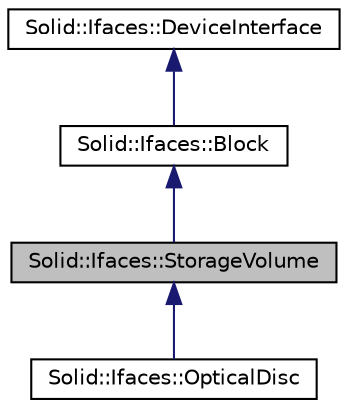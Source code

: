 digraph "Solid::Ifaces::StorageVolume"
{
  edge [fontname="Helvetica",fontsize="10",labelfontname="Helvetica",labelfontsize="10"];
  node [fontname="Helvetica",fontsize="10",shape=record];
  Node0 [label="Solid::Ifaces::StorageVolume",height=0.2,width=0.4,color="black", fillcolor="grey75", style="filled", fontcolor="black"];
  Node1 -> Node0 [dir="back",color="midnightblue",fontsize="10",style="solid",fontname="Helvetica"];
  Node1 [label="Solid::Ifaces::Block",height=0.2,width=0.4,color="black", fillcolor="white", style="filled",URL="$classSolid_1_1Ifaces_1_1Block.html",tooltip="This device interface is available on block devices. "];
  Node2 -> Node1 [dir="back",color="midnightblue",fontsize="10",style="solid",fontname="Helvetica"];
  Node2 [label="Solid::Ifaces::DeviceInterface",height=0.2,width=0.4,color="black", fillcolor="white", style="filled",URL="$classSolid_1_1Ifaces_1_1DeviceInterface.html",tooltip="Base interface of all the device interfaces. "];
  Node0 -> Node3 [dir="back",color="midnightblue",fontsize="10",style="solid",fontname="Helvetica"];
  Node3 [label="Solid::Ifaces::OpticalDisc",height=0.2,width=0.4,color="black", fillcolor="white", style="filled",URL="$classSolid_1_1Ifaces_1_1OpticalDisc.html",tooltip="This device interface is available on optical discs. "];
}
